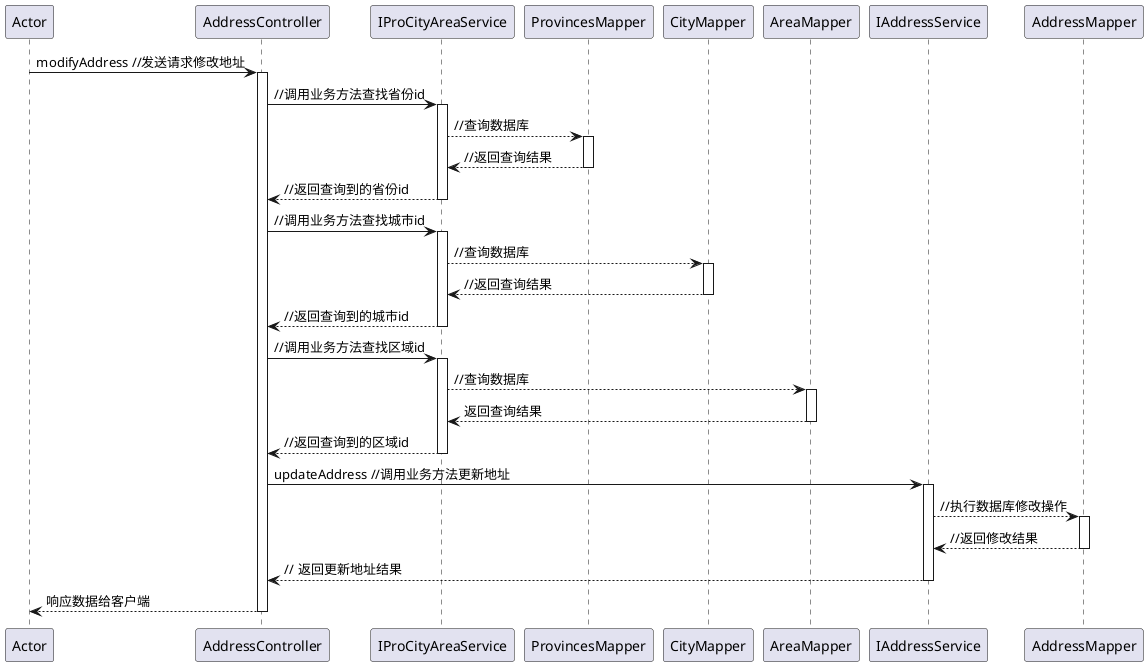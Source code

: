 @startuml
participant Actor
Actor -> AddressController : modifyAddress //发送请求修改地址
activate AddressController
AddressController -> IProCityAreaService : //调用业务方法查找省份id
activate IProCityAreaService
IProCityAreaService --> ProvincesMapper : //查询数据库
activate ProvincesMapper
ProvincesMapper --> IProCityAreaService : //返回查询结果
deactivate ProvincesMapper
IProCityAreaService --> AddressController : //返回查询到的省份id
deactivate IProCityAreaService
AddressController -> IProCityAreaService : //调用业务方法查找城市id
activate IProCityAreaService
IProCityAreaService --> CityMapper ://查询数据库
activate CityMapper
CityMapper --> IProCityAreaService://返回查询结果
deactivate CityMapper
IProCityAreaService --> AddressController: //返回查询到的城市id
deactivate IProCityAreaService
AddressController -> IProCityAreaService : //调用业务方法查找区域id
activate IProCityAreaService
IProCityAreaService --> AreaMapper://查询数据库
activate AreaMapper
AreaMapper --> IProCityAreaService:返回查询结果
deactivate AreaMapper
IProCityAreaService --> AddressController ://返回查询到的区域id
deactivate IProCityAreaService
AddressController -> IAddressService : updateAddress //调用业务方法更新地址
activate IAddressService
IAddressService --> AddressMapper : //执行数据库修改操作
activate AddressMapper
AddressMapper --> IAddressService : //返回修改结果
deactivate AddressMapper
IAddressService --> AddressController :// 返回更新地址结果
deactivate IAddressService
return 响应数据给客户端
@enduml